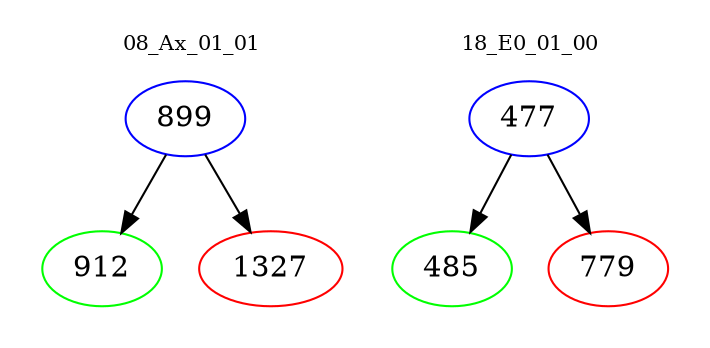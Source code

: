 digraph{
subgraph cluster_0 {
color = white
label = "08_Ax_01_01";
fontsize=10;
T0_899 [label="899", color="blue"]
T0_899 -> T0_912 [color="black"]
T0_912 [label="912", color="green"]
T0_899 -> T0_1327 [color="black"]
T0_1327 [label="1327", color="red"]
}
subgraph cluster_1 {
color = white
label = "18_E0_01_00";
fontsize=10;
T1_477 [label="477", color="blue"]
T1_477 -> T1_485 [color="black"]
T1_485 [label="485", color="green"]
T1_477 -> T1_779 [color="black"]
T1_779 [label="779", color="red"]
}
}
